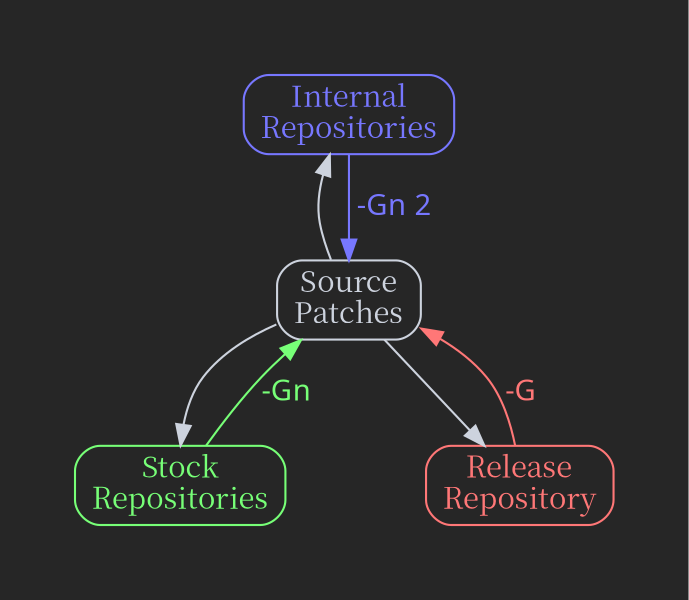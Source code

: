 // SPDX-FileCopyrightText: 2024 Yun Hsiao Wu <yunhsiaow@gmail.com>
// SPDX-License-Identifier: MIT

digraph G {
    layout=dot splines=true compound=true overlap=false bgcolor="#262626" rankdir=TB
    node [fontname="Noto Serif CJK SC" shape=box style=rounded color="#CDD3DE" fontcolor="#CDD3DE"]
    edge [fontname="Source Code Pro" color="#CDD3DE", fontcolor="#CDD3DE"]
    graph [center=true pad=0.5 nodesep=0.9]

    A [label="Internal\nRepositories" color="#7777FF" fontcolor="#7777FF"]
    B [label="Stock\nRepositories" color="#77FF77" fontcolor="#77FF77"]
    C [label="Release\nRepository" color="#FF7777" fontcolor="#FF7777"]
    D [label="Source\nPatches"]
    { rank = same; B; C; }

    A -> D [dir=back]
    D -> A [dir=back label=" -Gn 2" color="#7777FF", fontcolor="#7777FF"]

    B -> D [label="-Gn" color="#77FF77", fontcolor="#77FF77"]
    D -> B

    C -> D [label="-G" color="#FF7777", fontcolor="#FF7777"]
    D -> C
}

